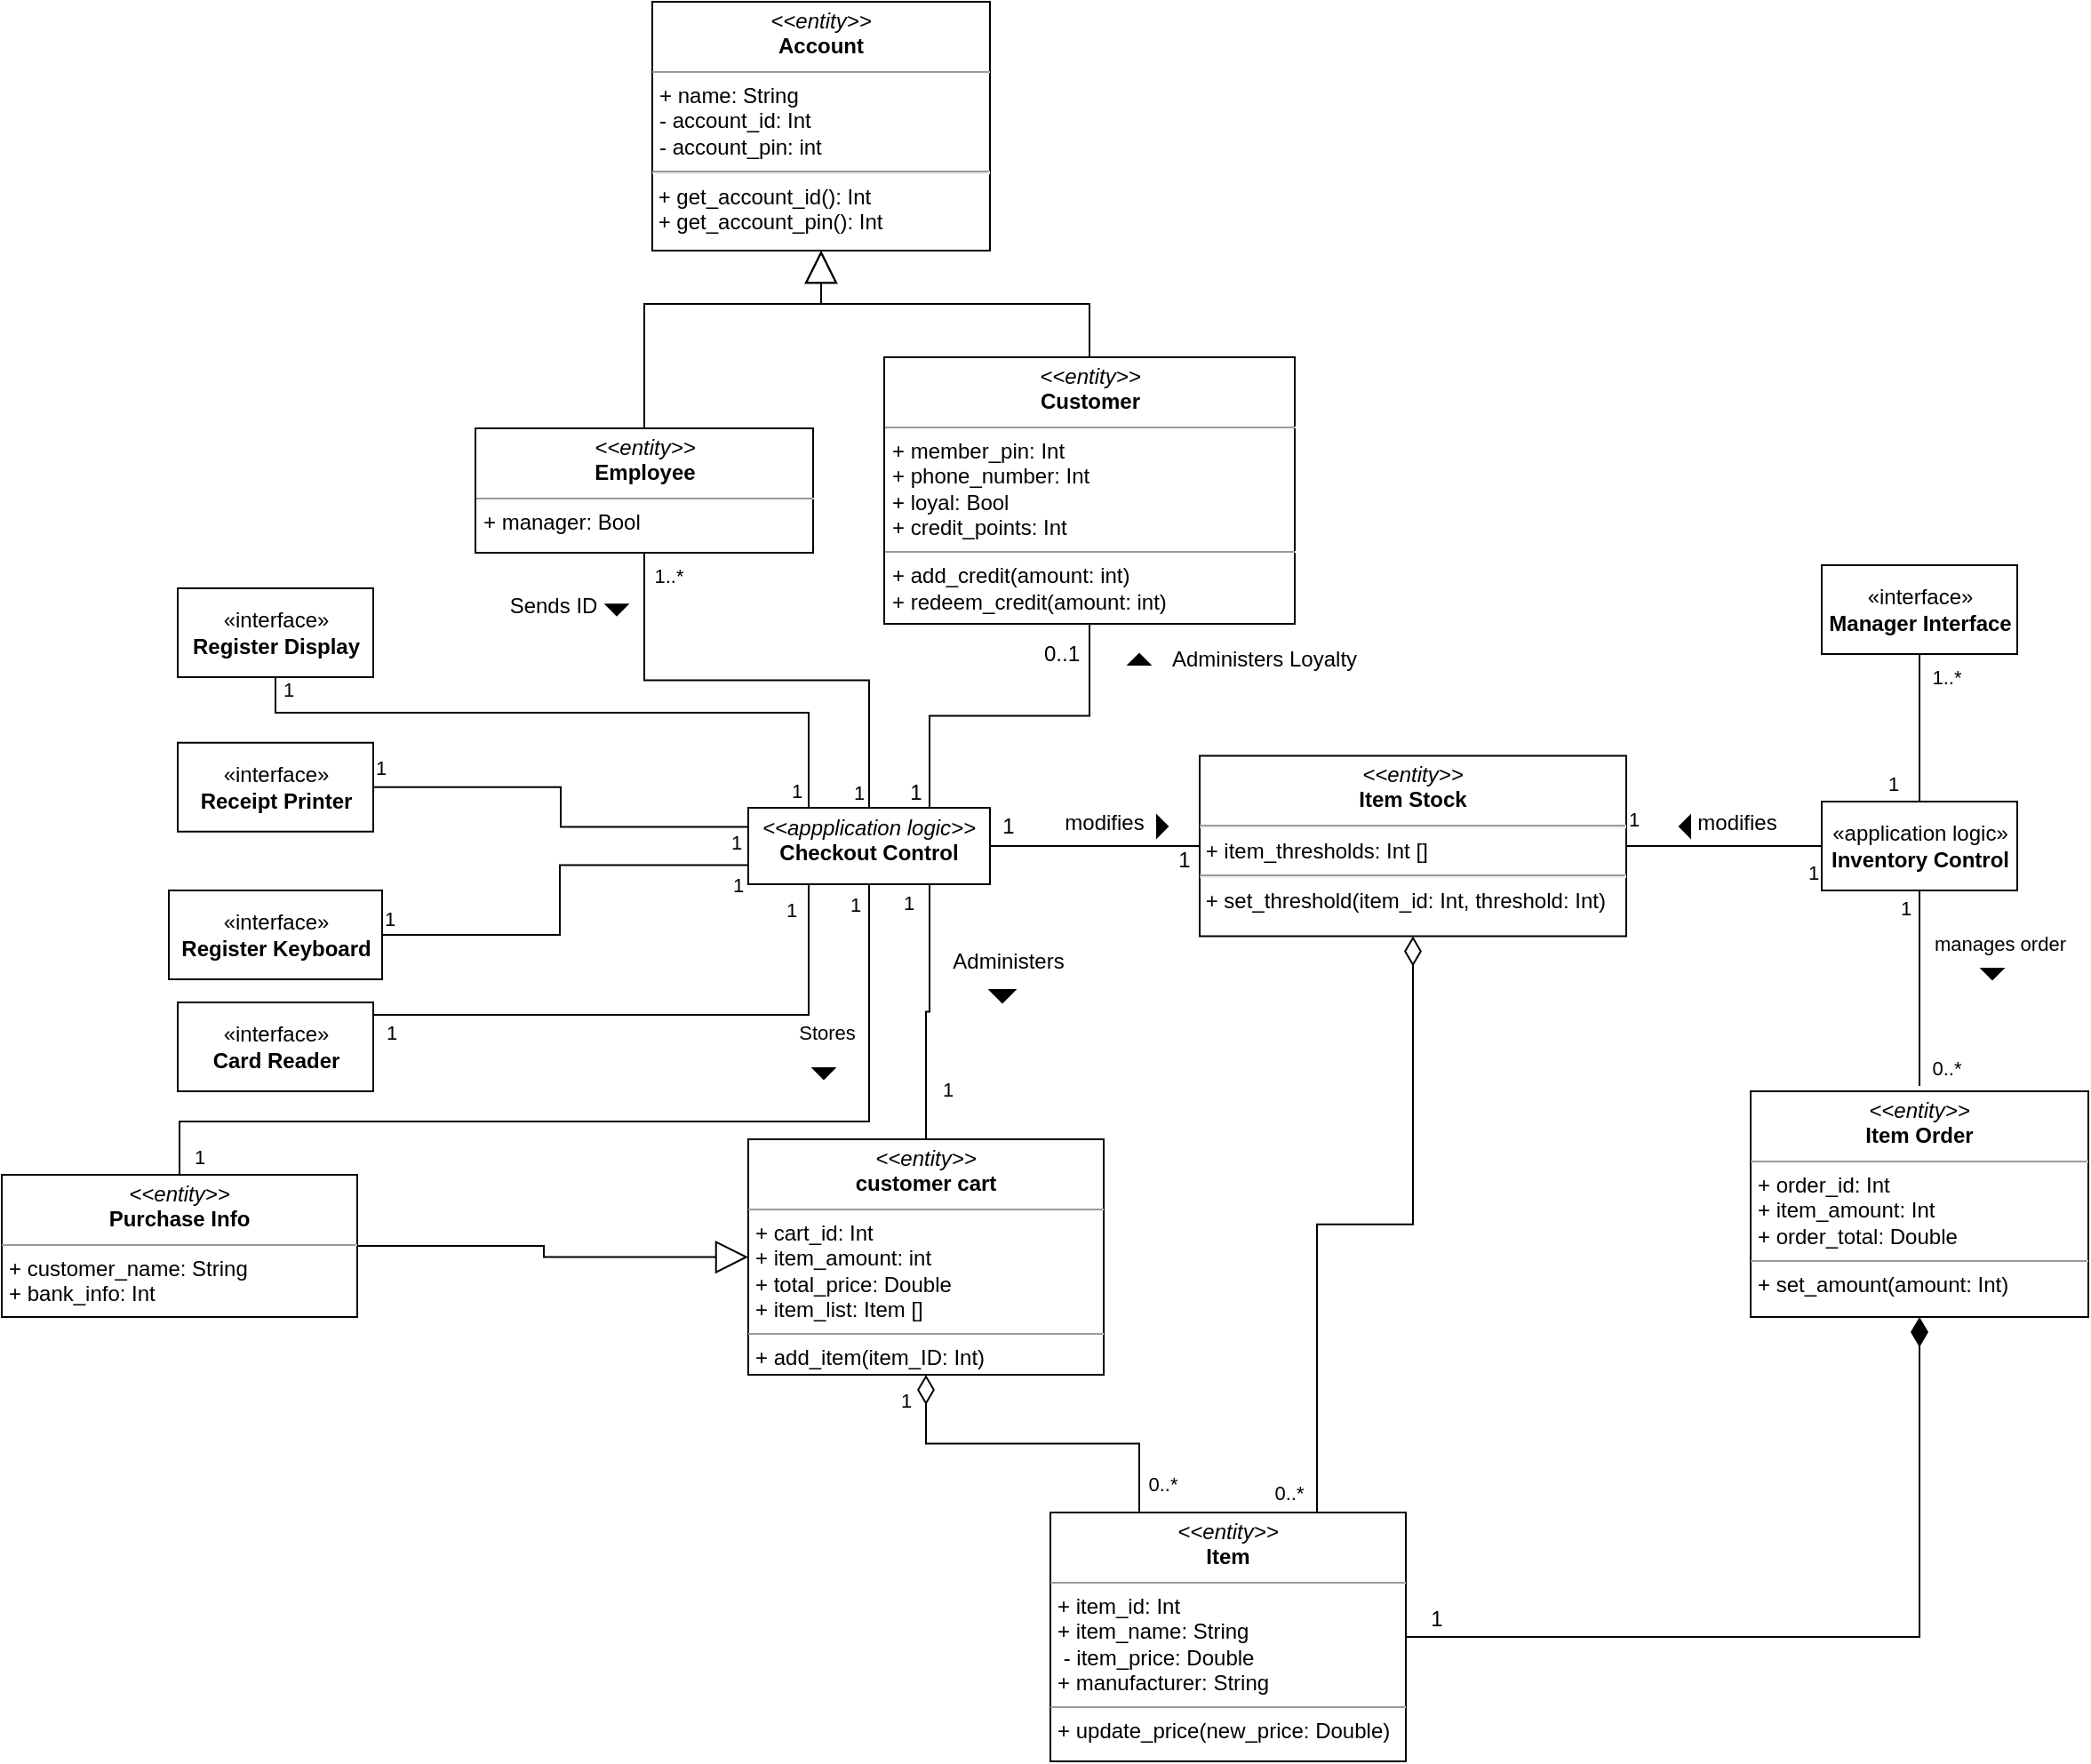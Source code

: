 <mxfile version="15.7.3" type="device"><diagram id="vRF8v9zs70s4v3FEJqBo" name="Page 1"><mxGraphModel dx="1929" dy="857" grid="1" gridSize="10" guides="1" tooltips="1" connect="1" arrows="1" fold="1" page="1" pageScale="1" pageWidth="827" pageHeight="1169" math="0" shadow="0"><root><mxCell id="0"/><mxCell id="1" parent="0"/><mxCell id="hNGp_nBdt2hq5C5tZHmj-1" value="&lt;p style=&quot;margin: 0px ; margin-top: 4px ; text-align: center&quot;&gt;&lt;i&gt;&amp;lt;&amp;lt;entity&amp;gt;&amp;gt;&lt;/i&gt;&lt;br&gt;&lt;b&gt;Account&lt;/b&gt;&lt;/p&gt;&lt;hr size=&quot;1&quot;&gt;&lt;p style=&quot;margin: 0px ; margin-left: 4px&quot;&gt;+ name: String&lt;br&gt;&lt;/p&gt;&lt;p style=&quot;margin: 0px ; margin-left: 4px&quot;&gt;- account_id: Int&lt;/p&gt;&lt;p style=&quot;margin: 0px ; margin-left: 4px&quot;&gt;- account_pin: int&lt;/p&gt;&lt;hr&gt;&amp;nbsp;+ get_account_id(): Int&lt;br&gt;&amp;nbsp;+ get_account_pin(): Int" style="verticalAlign=top;align=left;overflow=fill;fontSize=12;fontFamily=Helvetica;html=1;" parent="1" vertex="1"><mxGeometry x="-48" y="50" width="190" height="140" as="geometry"/></mxCell><mxCell id="hNGp_nBdt2hq5C5tZHmj-17" value="&lt;p style=&quot;margin: 0px ; margin-top: 4px ; text-align: center&quot;&gt;&lt;i&gt;&amp;lt;&amp;lt;entity&amp;gt;&amp;gt;&lt;/i&gt;&lt;br&gt;&lt;b&gt;Customer&lt;/b&gt;&lt;/p&gt;&lt;hr size=&quot;1&quot;&gt;&lt;p style=&quot;margin: 0px ; margin-left: 4px&quot;&gt;+ member_pin: Int&lt;/p&gt;&lt;p style=&quot;margin: 0px ; margin-left: 4px&quot;&gt;+ phone_number: Int&lt;/p&gt;&lt;p style=&quot;margin: 0px ; margin-left: 4px&quot;&gt;+ loyal: Bool&lt;/p&gt;&lt;p style=&quot;margin: 0px ; margin-left: 4px&quot;&gt;+ credit_points: Int&lt;/p&gt;&lt;hr size=&quot;1&quot;&gt;&lt;p style=&quot;margin: 0px ; margin-left: 4px&quot;&gt;&lt;span&gt;+ add_credit(amount: int)&lt;/span&gt;&lt;br&gt;&lt;/p&gt;&lt;p style=&quot;margin: 0px ; margin-left: 4px&quot;&gt;&lt;span&gt;+ redeem_credit(amount: int)&lt;/span&gt;&lt;/p&gt;" style="verticalAlign=top;align=left;overflow=fill;fontSize=12;fontFamily=Helvetica;html=1;strokeColor=default;" parent="1" vertex="1"><mxGeometry x="82.5" y="250" width="231" height="150" as="geometry"/></mxCell><mxCell id="hNGp_nBdt2hq5C5tZHmj-18" value="" style="endArrow=block;endSize=16;endFill=0;html=1;rounded=0;strokeWidth=1;edgeStyle=orthogonalEdgeStyle;exitX=0.5;exitY=0;exitDx=0;exitDy=0;entryX=0.5;entryY=1;entryDx=0;entryDy=0;" parent="1" source="hNGp_nBdt2hq5C5tZHmj-17" target="hNGp_nBdt2hq5C5tZHmj-1" edge="1"><mxGeometry width="160" relative="1" as="geometry"><mxPoint x="85.5" y="240" as="sourcePoint"/><mxPoint x="-55.5" y="180" as="targetPoint"/></mxGeometry></mxCell><mxCell id="hNGp_nBdt2hq5C5tZHmj-116" style="edgeStyle=orthogonalEdgeStyle;rounded=0;orthogonalLoop=1;jettySize=auto;html=1;entryX=0.5;entryY=0;entryDx=0;entryDy=0;endArrow=none;endFill=0;strokeWidth=1;exitX=0.5;exitY=1;exitDx=0;exitDy=0;" parent="1" source="hNGp_nBdt2hq5C5tZHmj-20" target="hNGp_nBdt2hq5C5tZHmj-119" edge="1"><mxGeometry relative="1" as="geometry"><mxPoint x="-88.5" y="610" as="targetPoint"/><mxPoint x="40" y="550" as="sourcePoint"/><Array as="points"><mxPoint x="74" y="680"/><mxPoint x="-314" y="680"/></Array></mxGeometry></mxCell><mxCell id="hNGp_nBdt2hq5C5tZHmj-124" value="Stores" style="edgeLabel;html=1;align=center;verticalAlign=middle;resizable=0;points=[];" parent="hNGp_nBdt2hq5C5tZHmj-116" vertex="1" connectable="0"><mxGeometry x="-0.262" relative="1" as="geometry"><mxPoint x="46" y="-50" as="offset"/></mxGeometry></mxCell><mxCell id="hNGp_nBdt2hq5C5tZHmj-127" value="1" style="edgeLabel;html=1;align=center;verticalAlign=middle;resizable=0;points=[];" parent="hNGp_nBdt2hq5C5tZHmj-116" vertex="1" connectable="0"><mxGeometry x="0.457" y="3" relative="1" as="geometry"><mxPoint x="-49" y="69" as="offset"/></mxGeometry></mxCell><mxCell id="RdWva5S4ohhWnyC37pb7-2" value="1" style="edgeLabel;html=1;align=center;verticalAlign=middle;resizable=0;points=[];" vertex="1" connectable="0" parent="hNGp_nBdt2hq5C5tZHmj-116"><mxGeometry x="-0.936" y="-1" relative="1" as="geometry"><mxPoint x="-7" y="-6" as="offset"/></mxGeometry></mxCell><mxCell id="RdWva5S4ohhWnyC37pb7-3" value="1" style="edgeLabel;html=1;align=center;verticalAlign=middle;resizable=0;points=[];" vertex="1" connectable="0" parent="hNGp_nBdt2hq5C5tZHmj-116"><mxGeometry x="0.851" y="3" relative="1" as="geometry"><mxPoint y="17" as="offset"/></mxGeometry></mxCell><mxCell id="hNGp_nBdt2hq5C5tZHmj-20" value="&lt;p style=&quot;margin: 0px ; margin-top: 4px ; text-align: center&quot;&gt;&lt;i&gt;&amp;lt;&amp;lt;appplication logic&amp;gt;&amp;gt;&lt;/i&gt;&lt;br&gt;&lt;b&gt;Checkout Control&lt;/b&gt;&lt;/p&gt;&lt;p style=&quot;margin: 0px ; margin-left: 4px&quot;&gt;&lt;br&gt;&lt;/p&gt;" style="verticalAlign=top;align=left;overflow=fill;fontSize=12;fontFamily=Helvetica;html=1;strokeColor=default;" parent="1" vertex="1"><mxGeometry x="6" y="503.5" width="136" height="43" as="geometry"/></mxCell><mxCell id="AgZl52CLic0kftTTAzfj-3" style="edgeStyle=orthogonalEdgeStyle;rounded=0;orthogonalLoop=1;jettySize=auto;html=1;entryX=0;entryY=0.5;entryDx=0;entryDy=0;endArrow=none;endFill=0;" parent="1" source="hNGp_nBdt2hq5C5tZHmj-43" target="AgZl52CLic0kftTTAzfj-2" edge="1"><mxGeometry relative="1" as="geometry"/></mxCell><mxCell id="AgZl52CLic0kftTTAzfj-6" value="modifies" style="edgeLabel;html=1;align=center;verticalAlign=middle;resizable=0;points=[];fontSize=12;" parent="AgZl52CLic0kftTTAzfj-3" vertex="1" connectable="0"><mxGeometry x="0.168" relative="1" as="geometry"><mxPoint x="-3" y="-13" as="offset"/></mxGeometry></mxCell><mxCell id="AgZl52CLic0kftTTAzfj-14" value="1" style="edgeLabel;html=1;align=center;verticalAlign=middle;resizable=0;points=[];" parent="AgZl52CLic0kftTTAzfj-3" vertex="1" connectable="0"><mxGeometry x="-0.751" y="-1" relative="1" as="geometry"><mxPoint x="-10" y="-16" as="offset"/></mxGeometry></mxCell><mxCell id="AgZl52CLic0kftTTAzfj-15" value="1" style="edgeLabel;html=1;align=center;verticalAlign=middle;resizable=0;points=[];" parent="AgZl52CLic0kftTTAzfj-3" vertex="1" connectable="0"><mxGeometry x="0.783" relative="1" as="geometry"><mxPoint x="7" y="15" as="offset"/></mxGeometry></mxCell><mxCell id="hNGp_nBdt2hq5C5tZHmj-43" value="&lt;p style=&quot;margin: 0px ; margin-top: 4px ; text-align: center&quot;&gt;&lt;i&gt;&amp;lt;&amp;lt;entity&amp;gt;&amp;gt;&lt;/i&gt;&lt;br&gt;&lt;b&gt;Item Stock&lt;/b&gt;&lt;/p&gt;&lt;hr&gt;&lt;p style=&quot;margin: 4px 0px 0px&quot;&gt;&amp;nbsp;+ item_thresholds: Int []&lt;/p&gt;&lt;hr&gt;&amp;nbsp;+ set_threshold(item_id: Int, threshold: Int)" style="verticalAlign=top;align=left;overflow=fill;fontSize=12;fontFamily=Helvetica;html=1;strokeColor=default;" parent="1" vertex="1"><mxGeometry x="260" y="474.25" width="240" height="101.5" as="geometry"/></mxCell><mxCell id="hNGp_nBdt2hq5C5tZHmj-50" value="" style="group" parent="1" vertex="1" connectable="0"><mxGeometry x="-183" y="494" width="189" height="26" as="geometry"/></mxCell><mxCell id="hNGp_nBdt2hq5C5tZHmj-21" style="edgeStyle=orthogonalEdgeStyle;rounded=0;orthogonalLoop=1;jettySize=auto;html=1;entryX=0.5;entryY=1;entryDx=0;entryDy=0;endArrow=none;endFill=0;strokeWidth=1;exitX=0.75;exitY=0;exitDx=0;exitDy=0;" parent="hNGp_nBdt2hq5C5tZHmj-50" source="hNGp_nBdt2hq5C5tZHmj-20" target="hNGp_nBdt2hq5C5tZHmj-17" edge="1"><mxGeometry relative="1" as="geometry"/></mxCell><mxCell id="hNGp_nBdt2hq5C5tZHmj-89" value="" style="triangle;aspect=fixed;fillColor=#000000;strokeColor=default;flipH=0;" parent="1" vertex="1"><mxGeometry x="236" y="508" width="6" height="12" as="geometry"/></mxCell><mxCell id="hNGp_nBdt2hq5C5tZHmj-90" value="" style="endArrow=none;html=1;rounded=0;align=center;verticalAlign=bottom;labelBackgroundColor=none;strokeWidth=1;edgeStyle=orthogonalEdgeStyle;exitX=1;exitY=0.5;exitDx=0;exitDy=0;entryX=0;entryY=0.5;entryDx=0;entryDy=0;" parent="1" source="hNGp_nBdt2hq5C5tZHmj-20" target="hNGp_nBdt2hq5C5tZHmj-43" edge="1"><mxGeometry relative="1" as="geometry"><mxPoint x="166" y="524.08" as="sourcePoint"/><mxPoint x="296" y="524" as="targetPoint"/></mxGeometry></mxCell><mxCell id="RdWva5S4ohhWnyC37pb7-7" value="1" style="edgeLabel;html=1;align=center;verticalAlign=middle;resizable=0;points=[];fontSize=12;" vertex="1" connectable="0" parent="hNGp_nBdt2hq5C5tZHmj-90"><mxGeometry x="0.305" y="-5" relative="1" as="geometry"><mxPoint x="32" y="3" as="offset"/></mxGeometry></mxCell><mxCell id="hNGp_nBdt2hq5C5tZHmj-92" value="1" style="text;html=1;align=center;verticalAlign=middle;resizable=0;points=[];autosize=1;strokeColor=none;fillColor=none;" parent="1" vertex="1"><mxGeometry x="142" y="504" width="20" height="20" as="geometry"/></mxCell><mxCell id="hNGp_nBdt2hq5C5tZHmj-95" value="modifies" style="text;html=1;align=center;verticalAlign=middle;resizable=0;points=[];autosize=1;strokeColor=none;fillColor=none;" parent="1" vertex="1"><mxGeometry x="176" y="501.88" width="60" height="20" as="geometry"/></mxCell><mxCell id="hNGp_nBdt2hq5C5tZHmj-96" value="&lt;p style=&quot;margin: 0px ; margin-top: 4px ; text-align: center&quot;&gt;&lt;i&gt;&amp;lt;&amp;lt;entity&amp;gt;&amp;gt;&lt;/i&gt;&lt;br&gt;&lt;b&gt;Item&lt;/b&gt;&lt;/p&gt;&lt;hr size=&quot;1&quot;&gt;&lt;p style=&quot;margin: 0px ; margin-left: 4px&quot;&gt;+ item_id: Int&lt;/p&gt;&lt;p style=&quot;margin: 0px ; margin-left: 4px&quot;&gt;+ item_name: String&lt;br&gt;&amp;nbsp;- item_price: Double&lt;/p&gt;&lt;p style=&quot;margin: 0px ; margin-left: 4px&quot;&gt;+ manufacturer: String&lt;/p&gt;&lt;hr size=&quot;1&quot;&gt;&lt;p style=&quot;margin: 0px ; margin-left: 4px&quot;&gt;+ update_price(new_price: Double)&lt;/p&gt;" style="verticalAlign=top;align=left;overflow=fill;fontSize=12;fontFamily=Helvetica;html=1;strokeColor=default;" parent="1" vertex="1"><mxGeometry x="176" y="900" width="200" height="140" as="geometry"/></mxCell><UserObject label="" t="ff" id="hNGp_nBdt2hq5C5tZHmj-97"><mxCell style="endArrow=none;html=1;endSize=12;startArrow=diamondThin;startSize=14;startFill=0;edgeStyle=orthogonalEdgeStyle;align=left;verticalAlign=bottom;rounded=0;strokeWidth=1;entryX=0.75;entryY=0;entryDx=0;entryDy=0;exitX=0.5;exitY=1;exitDx=0;exitDy=0;endFill=0;" parent="1" source="hNGp_nBdt2hq5C5tZHmj-43" target="hNGp_nBdt2hq5C5tZHmj-96" edge="1"><mxGeometry x="-0.847" y="17" relative="1" as="geometry"><mxPoint x="381" y="560" as="sourcePoint"/><mxPoint x="516" y="600" as="targetPoint"/><mxPoint as="offset"/></mxGeometry></mxCell></UserObject><mxCell id="hNGp_nBdt2hq5C5tZHmj-100" value="0..*" style="edgeLabel;html=1;align=center;verticalAlign=middle;resizable=0;points=[];" parent="hNGp_nBdt2hq5C5tZHmj-97" vertex="1" connectable="0"><mxGeometry x="-0.282" relative="1" as="geometry"><mxPoint x="-141" y="172" as="offset"/></mxGeometry></mxCell><mxCell id="AgZl52CLic0kftTTAzfj-37" value="0..*" style="edgeLabel;html=1;align=center;verticalAlign=middle;resizable=0;points=[];" parent="hNGp_nBdt2hq5C5tZHmj-97" vertex="1" connectable="0"><mxGeometry x="0.779" y="3" relative="1" as="geometry"><mxPoint x="-19" y="30" as="offset"/></mxGeometry></mxCell><mxCell id="hNGp_nBdt2hq5C5tZHmj-103" value="&lt;p style=&quot;margin: 0px ; margin-top: 4px ; text-align: center&quot;&gt;&lt;i&gt;&amp;lt;&amp;lt;entity&amp;gt;&amp;gt;&lt;/i&gt;&lt;br&gt;&lt;b&gt;customer cart&lt;/b&gt;&lt;/p&gt;&lt;hr size=&quot;1&quot;&gt;&lt;p style=&quot;margin: 0px ; margin-left: 4px&quot;&gt;+ cart_id: Int&lt;/p&gt;&lt;p style=&quot;margin: 0px ; margin-left: 4px&quot;&gt;+ item_amount: int&lt;/p&gt;&lt;p style=&quot;margin: 0px ; margin-left: 4px&quot;&gt;+ total_price: Double&lt;/p&gt;&lt;p style=&quot;margin: 0px ; margin-left: 4px&quot;&gt;+ item_list: Item []&lt;/p&gt;&lt;hr size=&quot;1&quot;&gt;&lt;p style=&quot;margin: 0px ; margin-left: 4px&quot;&gt;+ add_item(item_ID: Int)&lt;br&gt;&lt;/p&gt;" style="verticalAlign=top;align=left;overflow=fill;fontSize=12;fontFamily=Helvetica;html=1;strokeColor=default;" parent="1" vertex="1"><mxGeometry x="6" y="690" width="200" height="132.5" as="geometry"/></mxCell><UserObject label="1" t="ff" id="hNGp_nBdt2hq5C5tZHmj-104"><mxCell style="endArrow=none;html=1;endSize=12;startArrow=diamondThin;startSize=14;startFill=0;edgeStyle=orthogonalEdgeStyle;align=left;verticalAlign=bottom;rounded=0;strokeWidth=1;exitX=0.5;exitY=1;exitDx=0;exitDy=0;endFill=0;entryX=0.25;entryY=0;entryDx=0;entryDy=0;" parent="1" source="hNGp_nBdt2hq5C5tZHmj-103" target="hNGp_nBdt2hq5C5tZHmj-96" edge="1"><mxGeometry x="-0.767" y="-16" relative="1" as="geometry"><mxPoint x="36" y="664" as="sourcePoint"/><mxPoint x="36" y="970" as="targetPoint"/><mxPoint as="offset"/></mxGeometry></mxCell></UserObject><mxCell id="hNGp_nBdt2hq5C5tZHmj-106" value="Administers" style="text;html=1;align=center;verticalAlign=middle;resizable=0;points=[];autosize=1;strokeColor=none;fillColor=none;" parent="1" vertex="1"><mxGeometry x="112.0" y="580" width="80" height="20" as="geometry"/></mxCell><mxCell id="hNGp_nBdt2hq5C5tZHmj-107" style="edgeStyle=orthogonalEdgeStyle;rounded=0;orthogonalLoop=1;jettySize=auto;html=1;entryX=0.75;entryY=1;entryDx=0;entryDy=0;endArrow=none;endFill=0;strokeWidth=1;exitX=0.5;exitY=0;exitDx=0;exitDy=0;" parent="1" source="hNGp_nBdt2hq5C5tZHmj-103" target="hNGp_nBdt2hq5C5tZHmj-20" edge="1"><mxGeometry relative="1" as="geometry"><mxPoint x="89.0" y="666.0" as="sourcePoint"/><mxPoint x="-104" y="666.0" as="targetPoint"/></mxGeometry></mxCell><mxCell id="hNGp_nBdt2hq5C5tZHmj-113" value="1" style="edgeLabel;html=1;align=center;verticalAlign=middle;resizable=0;points=[];" parent="hNGp_nBdt2hq5C5tZHmj-107" vertex="1" connectable="0"><mxGeometry x="-0.401" y="-1" relative="1" as="geometry"><mxPoint x="11" y="15" as="offset"/></mxGeometry></mxCell><mxCell id="hNGp_nBdt2hq5C5tZHmj-114" value="1" style="edgeLabel;html=1;align=center;verticalAlign=middle;resizable=0;points=[];" parent="hNGp_nBdt2hq5C5tZHmj-107" vertex="1" connectable="0"><mxGeometry x="0.629" y="-1" relative="1" as="geometry"><mxPoint x="-13" y="-17" as="offset"/></mxGeometry></mxCell><mxCell id="hNGp_nBdt2hq5C5tZHmj-108" value="" style="triangle;aspect=fixed;fillColor=#000000;strokeColor=default;direction=north;flipV=1;flipH=1;" parent="1" vertex="1"><mxGeometry x="142.0" y="606" width="14" height="7" as="geometry"/></mxCell><mxCell id="hNGp_nBdt2hq5C5tZHmj-123" style="edgeStyle=orthogonalEdgeStyle;rounded=0;orthogonalLoop=1;jettySize=auto;html=1;endArrow=none;endFill=0;endSize=6;strokeWidth=1;startArrow=block;startFill=0;exitX=0;exitY=0.5;exitDx=0;exitDy=0;startSize=16;" parent="1" source="hNGp_nBdt2hq5C5tZHmj-103" target="hNGp_nBdt2hq5C5tZHmj-119" edge="1"><mxGeometry relative="1" as="geometry"/></mxCell><mxCell id="hNGp_nBdt2hq5C5tZHmj-119" value="&lt;p style=&quot;margin: 0px ; margin-top: 4px ; text-align: center&quot;&gt;&lt;i&gt;&amp;lt;&amp;lt;entity&amp;gt;&amp;gt;&lt;/i&gt;&lt;br&gt;&lt;b&gt;Purchase Info&lt;/b&gt;&lt;/p&gt;&lt;hr size=&quot;1&quot;&gt;&lt;p style=&quot;margin: 0px ; margin-left: 4px&quot;&gt;+ customer_name: String&lt;/p&gt;&lt;p style=&quot;margin: 0px ; margin-left: 4px&quot;&gt;+ bank_info: Int&lt;/p&gt;" style="verticalAlign=top;align=left;overflow=fill;fontSize=12;fontFamily=Helvetica;html=1;strokeColor=default;" parent="1" vertex="1"><mxGeometry x="-414" y="710" width="200" height="80" as="geometry"/></mxCell><mxCell id="hNGp_nBdt2hq5C5tZHmj-125" value="" style="triangle;aspect=fixed;fillColor=#000000;strokeColor=default;direction=south;flipH=1;" parent="1" vertex="1"><mxGeometry x="42.5" y="650" width="12" height="6" as="geometry"/></mxCell><mxCell id="hNGp_nBdt2hq5C5tZHmj-31" value="1" style="text;html=1;align=center;verticalAlign=middle;resizable=0;points=[];autosize=1;strokeColor=none;fillColor=none;" parent="1" vertex="1"><mxGeometry x="90" y="485.0" width="20" height="20" as="geometry"/></mxCell><mxCell id="hNGp_nBdt2hq5C5tZHmj-146" style="edgeStyle=orthogonalEdgeStyle;rounded=0;orthogonalLoop=1;jettySize=auto;html=1;exitX=0.5;exitY=1;exitDx=0;exitDy=0;entryX=0.5;entryY=0;entryDx=0;entryDy=0;startArrow=none;startFill=0;endArrow=none;endFill=0;startSize=16;endSize=6;strokeWidth=1;" parent="1" source="hNGp_nBdt2hq5C5tZHmj-134" target="hNGp_nBdt2hq5C5tZHmj-20" edge="1"><mxGeometry relative="1" as="geometry"/></mxCell><mxCell id="AgZl52CLic0kftTTAzfj-38" value="1" style="edgeLabel;html=1;align=center;verticalAlign=middle;resizable=0;points=[];" parent="hNGp_nBdt2hq5C5tZHmj-146" vertex="1" connectable="0"><mxGeometry x="0.93" y="-1" relative="1" as="geometry"><mxPoint x="-5" y="1" as="offset"/></mxGeometry></mxCell><mxCell id="AgZl52CLic0kftTTAzfj-39" value="1..*" style="edgeLabel;html=1;align=center;verticalAlign=middle;resizable=0;points=[];" parent="hNGp_nBdt2hq5C5tZHmj-146" vertex="1" connectable="0"><mxGeometry x="-0.906" y="-1" relative="1" as="geometry"><mxPoint x="14" as="offset"/></mxGeometry></mxCell><mxCell id="hNGp_nBdt2hq5C5tZHmj-134" value="&lt;p style=&quot;margin: 0px ; margin-top: 4px ; text-align: center&quot;&gt;&lt;i&gt;&amp;lt;&amp;lt;entity&amp;gt;&amp;gt;&lt;/i&gt;&lt;br&gt;&lt;b&gt;Employee&lt;/b&gt;&lt;/p&gt;&lt;hr size=&quot;1&quot;&gt;&lt;p style=&quot;margin: 0px ; margin-left: 4px&quot;&gt;&lt;span&gt;+ manager: Bool&lt;/span&gt;&lt;br&gt;&lt;/p&gt;" style="verticalAlign=top;align=left;overflow=fill;fontSize=12;fontFamily=Helvetica;html=1;" parent="1" vertex="1"><mxGeometry x="-147.5" y="290" width="190" height="70" as="geometry"/></mxCell><mxCell id="hNGp_nBdt2hq5C5tZHmj-135" style="edgeStyle=orthogonalEdgeStyle;rounded=0;orthogonalLoop=1;jettySize=auto;html=1;endArrow=none;endFill=0;endSize=6;strokeWidth=1;startArrow=block;startFill=0;exitX=0.5;exitY=1;exitDx=0;exitDy=0;startSize=16;entryX=0.5;entryY=0;entryDx=0;entryDy=0;" parent="1" source="hNGp_nBdt2hq5C5tZHmj-1" target="hNGp_nBdt2hq5C5tZHmj-134" edge="1"><mxGeometry relative="1" as="geometry"><mxPoint x="22.5" y="230" as="sourcePoint"/><mxPoint x="-197.5" y="230" as="targetPoint"/><Array as="points"><mxPoint x="47" y="220"/><mxPoint x="-52" y="220"/></Array></mxGeometry></mxCell><mxCell id="hNGp_nBdt2hq5C5tZHmj-28" value="Administers Loyalty" style="text;html=1;align=center;verticalAlign=middle;resizable=0;points=[];autosize=1;strokeColor=none;fillColor=none;" parent="1" vertex="1"><mxGeometry x="236" y="410" width="120" height="20" as="geometry"/></mxCell><mxCell id="hNGp_nBdt2hq5C5tZHmj-32" value="0..1" style="text;html=1;align=center;verticalAlign=middle;resizable=0;points=[];autosize=1;strokeColor=none;fillColor=none;" parent="1" vertex="1"><mxGeometry x="162" y="407" width="40" height="20" as="geometry"/></mxCell><mxCell id="hNGp_nBdt2hq5C5tZHmj-151" value="" style="triangle;aspect=fixed;fillColor=#000000;strokeColor=default;flipH=0;direction=south;" parent="1" vertex="1"><mxGeometry x="-74" y="389.12" width="12" height="6" as="geometry"/></mxCell><mxCell id="hNGp_nBdt2hq5C5tZHmj-152" value="Sends ID" style="text;html=1;align=center;verticalAlign=middle;resizable=0;points=[];autosize=1;strokeColor=none;fillColor=none;" parent="1" vertex="1"><mxGeometry x="-134" y="380" width="60" height="20" as="geometry"/></mxCell><mxCell id="AgZl52CLic0kftTTAzfj-10" style="edgeStyle=orthogonalEdgeStyle;rounded=0;orthogonalLoop=1;jettySize=auto;html=1;entryX=0.5;entryY=0;entryDx=0;entryDy=0;endArrow=none;endFill=0;" parent="1" source="AgZl52CLic0kftTTAzfj-2" edge="1"><mxGeometry relative="1" as="geometry"><mxPoint x="665.0" y="660.0" as="targetPoint"/></mxGeometry></mxCell><mxCell id="AgZl52CLic0kftTTAzfj-12" value="manages order" style="edgeLabel;html=1;align=center;verticalAlign=middle;resizable=0;points=[];" parent="AgZl52CLic0kftTTAzfj-10" vertex="1" connectable="0"><mxGeometry x="-0.337" y="-1" relative="1" as="geometry"><mxPoint x="46" y="-7" as="offset"/></mxGeometry></mxCell><mxCell id="AgZl52CLic0kftTTAzfj-18" value="1" style="edgeLabel;html=1;align=center;verticalAlign=middle;resizable=0;points=[];" parent="AgZl52CLic0kftTTAzfj-10" vertex="1" connectable="0"><mxGeometry x="-0.149" relative="1" as="geometry"><mxPoint x="-8" y="-37" as="offset"/></mxGeometry></mxCell><mxCell id="AgZl52CLic0kftTTAzfj-19" value="0..*" style="edgeLabel;html=1;align=center;verticalAlign=middle;resizable=0;points=[];" parent="AgZl52CLic0kftTTAzfj-10" vertex="1" connectable="0"><mxGeometry x="0.654" y="1" relative="1" as="geometry"><mxPoint x="14" y="9" as="offset"/></mxGeometry></mxCell><mxCell id="AgZl52CLic0kftTTAzfj-2" value="«application logic»&lt;br&gt;&lt;b&gt;Inventory Control&lt;/b&gt;" style="html=1;" parent="1" vertex="1"><mxGeometry x="610" y="500" width="110" height="50" as="geometry"/></mxCell><mxCell id="AgZl52CLic0kftTTAzfj-4" value="" style="triangle;aspect=fixed;fillColor=#000000;strokeColor=default;direction=north;flipV=0;flipH=1;" parent="1" vertex="1"><mxGeometry x="220" y="417" width="12" height="6" as="geometry"/></mxCell><mxCell id="AgZl52CLic0kftTTAzfj-5" value="" style="triangle;aspect=fixed;fillColor=#000000;strokeColor=default;direction=east;flipV=0;flipH=1;" parent="1" vertex="1"><mxGeometry x="530" y="508" width="6" height="12" as="geometry"/></mxCell><mxCell id="AgZl52CLic0kftTTAzfj-8" style="edgeStyle=orthogonalEdgeStyle;rounded=0;orthogonalLoop=1;jettySize=auto;html=1;entryX=0.5;entryY=0;entryDx=0;entryDy=0;endArrow=none;endFill=0;" parent="1" source="AgZl52CLic0kftTTAzfj-7" target="AgZl52CLic0kftTTAzfj-2" edge="1"><mxGeometry relative="1" as="geometry"><Array as="points"><mxPoint x="665" y="460"/><mxPoint x="665" y="460"/></Array></mxGeometry></mxCell><mxCell id="AgZl52CLic0kftTTAzfj-16" value="1..*" style="edgeLabel;html=1;align=center;verticalAlign=middle;resizable=0;points=[];" parent="AgZl52CLic0kftTTAzfj-8" vertex="1" connectable="0"><mxGeometry x="0.159" relative="1" as="geometry"><mxPoint x="15" y="-35" as="offset"/></mxGeometry></mxCell><mxCell id="AgZl52CLic0kftTTAzfj-17" value="1" style="edgeLabel;html=1;align=center;verticalAlign=middle;resizable=0;points=[];" parent="AgZl52CLic0kftTTAzfj-8" vertex="1" connectable="0"><mxGeometry x="-0.24" y="-1" relative="1" as="geometry"><mxPoint x="-14" y="41" as="offset"/></mxGeometry></mxCell><mxCell id="AgZl52CLic0kftTTAzfj-7" value="«interface»&lt;br&gt;&lt;b&gt;Manager Interface&lt;/b&gt;" style="html=1;" parent="1" vertex="1"><mxGeometry x="610" y="367" width="110" height="50" as="geometry"/></mxCell><mxCell id="AgZl52CLic0kftTTAzfj-11" value="" style="triangle;aspect=fixed;fillColor=#000000;strokeColor=default;direction=south;flipV=0;flipH=1;" parent="1" vertex="1"><mxGeometry x="700" y="594" width="12" height="6" as="geometry"/></mxCell><mxCell id="AgZl52CLic0kftTTAzfj-21" style="edgeStyle=orthogonalEdgeStyle;rounded=0;orthogonalLoop=1;jettySize=auto;html=1;entryX=0;entryY=0.75;entryDx=0;entryDy=0;endArrow=none;endFill=0;" parent="1" source="AgZl52CLic0kftTTAzfj-20" target="hNGp_nBdt2hq5C5tZHmj-20" edge="1"><mxGeometry relative="1" as="geometry"><Array as="points"><mxPoint x="-100" y="575"/><mxPoint x="-100" y="536"/></Array></mxGeometry></mxCell><mxCell id="AgZl52CLic0kftTTAzfj-26" value="1" style="edgeLabel;html=1;align=center;verticalAlign=middle;resizable=0;points=[];" parent="AgZl52CLic0kftTTAzfj-21" vertex="1" connectable="0"><mxGeometry x="0.713" y="2" relative="1" as="geometry"><mxPoint x="29" y="13" as="offset"/></mxGeometry></mxCell><mxCell id="AgZl52CLic0kftTTAzfj-27" value="1" style="edgeLabel;html=1;align=center;verticalAlign=middle;resizable=0;points=[];" parent="AgZl52CLic0kftTTAzfj-21" vertex="1" connectable="0"><mxGeometry x="-0.919" y="2" relative="1" as="geometry"><mxPoint x="-6" y="-7" as="offset"/></mxGeometry></mxCell><mxCell id="AgZl52CLic0kftTTAzfj-20" value="«interface»&lt;br&gt;&lt;b&gt;Register Keyboard&lt;/b&gt;" style="html=1;" parent="1" vertex="1"><mxGeometry x="-320" y="550" width="120" height="50" as="geometry"/></mxCell><mxCell id="AgZl52CLic0kftTTAzfj-23" style="edgeStyle=orthogonalEdgeStyle;rounded=0;orthogonalLoop=1;jettySize=auto;html=1;entryX=0;entryY=0.25;entryDx=0;entryDy=0;endArrow=none;endFill=0;" parent="1" source="AgZl52CLic0kftTTAzfj-22" target="hNGp_nBdt2hq5C5tZHmj-20" edge="1"><mxGeometry relative="1" as="geometry"/></mxCell><mxCell id="AgZl52CLic0kftTTAzfj-24" value="1" style="edgeLabel;html=1;align=center;verticalAlign=middle;resizable=0;points=[];" parent="AgZl52CLic0kftTTAzfj-23" vertex="1" connectable="0"><mxGeometry x="-0.706" y="-1" relative="1" as="geometry"><mxPoint x="-31" y="-12" as="offset"/></mxGeometry></mxCell><mxCell id="AgZl52CLic0kftTTAzfj-25" value="1" style="edgeLabel;html=1;align=center;verticalAlign=middle;resizable=0;points=[];" parent="AgZl52CLic0kftTTAzfj-23" vertex="1" connectable="0"><mxGeometry x="0.854" y="1" relative="1" as="geometry"><mxPoint x="10" y="9" as="offset"/></mxGeometry></mxCell><mxCell id="AgZl52CLic0kftTTAzfj-22" value="«interface»&lt;br&gt;&lt;b&gt;Receipt Printer&lt;/b&gt;" style="html=1;" parent="1" vertex="1"><mxGeometry x="-315" y="466.88" width="110" height="50" as="geometry"/></mxCell><mxCell id="AgZl52CLic0kftTTAzfj-29" style="edgeStyle=orthogonalEdgeStyle;rounded=0;orthogonalLoop=1;jettySize=auto;html=1;entryX=0.25;entryY=0;entryDx=0;entryDy=0;endArrow=none;endFill=0;" parent="1" source="AgZl52CLic0kftTTAzfj-28" target="hNGp_nBdt2hq5C5tZHmj-20" edge="1"><mxGeometry relative="1" as="geometry"><Array as="points"><mxPoint x="-260" y="450"/><mxPoint x="40" y="450"/></Array></mxGeometry></mxCell><mxCell id="AgZl52CLic0kftTTAzfj-30" value="1" style="edgeLabel;html=1;align=center;verticalAlign=middle;resizable=0;points=[];" parent="AgZl52CLic0kftTTAzfj-29" vertex="1" connectable="0"><mxGeometry x="-0.605" y="-2" relative="1" as="geometry"><mxPoint x="-47" y="-15" as="offset"/></mxGeometry></mxCell><mxCell id="AgZl52CLic0kftTTAzfj-31" value="1" style="edgeLabel;html=1;align=center;verticalAlign=middle;resizable=0;points=[];" parent="AgZl52CLic0kftTTAzfj-29" vertex="1" connectable="0"><mxGeometry x="0.919" relative="1" as="geometry"><mxPoint x="-7" y="5" as="offset"/></mxGeometry></mxCell><mxCell id="AgZl52CLic0kftTTAzfj-28" value="«interface»&lt;br&gt;&lt;b&gt;Register Display&lt;/b&gt;" style="html=1;" parent="1" vertex="1"><mxGeometry x="-315" y="380" width="110" height="50" as="geometry"/></mxCell><mxCell id="AgZl52CLic0kftTTAzfj-33" style="edgeStyle=orthogonalEdgeStyle;rounded=0;orthogonalLoop=1;jettySize=auto;html=1;endArrow=none;endFill=0;entryX=0.25;entryY=1;entryDx=0;entryDy=0;" parent="1" source="AgZl52CLic0kftTTAzfj-32" target="hNGp_nBdt2hq5C5tZHmj-20" edge="1"><mxGeometry relative="1" as="geometry"><mxPoint x="-10" y="570" as="targetPoint"/><Array as="points"><mxPoint x="40" y="620"/></Array></mxGeometry></mxCell><mxCell id="AgZl52CLic0kftTTAzfj-34" value="1" style="edgeLabel;html=1;align=center;verticalAlign=middle;resizable=0;points=[];" parent="AgZl52CLic0kftTTAzfj-33" vertex="1" connectable="0"><mxGeometry x="0.913" relative="1" as="geometry"><mxPoint x="-10" as="offset"/></mxGeometry></mxCell><mxCell id="AgZl52CLic0kftTTAzfj-35" value="1" style="edgeLabel;html=1;align=center;verticalAlign=middle;resizable=0;points=[];" parent="AgZl52CLic0kftTTAzfj-33" vertex="1" connectable="0"><mxGeometry x="-0.939" relative="1" as="geometry"><mxPoint y="10" as="offset"/></mxGeometry></mxCell><mxCell id="AgZl52CLic0kftTTAzfj-32" value="«interface»&lt;br&gt;&lt;b&gt;Card Reader&lt;/b&gt;" style="html=1;" parent="1" vertex="1"><mxGeometry x="-315" y="613" width="110" height="50" as="geometry"/></mxCell><mxCell id="AgZl52CLic0kftTTAzfj-36" value="&lt;p style=&quot;margin: 0px ; margin-top: 4px ; text-align: center&quot;&gt;&lt;i&gt;&amp;lt;&amp;lt;entity&amp;gt;&amp;gt;&lt;/i&gt;&lt;br&gt;&lt;b&gt;Item Order&lt;/b&gt;&lt;/p&gt;&lt;hr size=&quot;1&quot;&gt;&lt;p style=&quot;margin: 0px ; margin-left: 4px&quot;&gt;+ order_id: Int&lt;/p&gt;&lt;p style=&quot;margin: 0px ; margin-left: 4px&quot;&gt;+ item_amount: Int&lt;/p&gt;&lt;p style=&quot;margin: 0px ; margin-left: 4px&quot;&gt;+ order_total: Double&amp;nbsp;&lt;/p&gt;&lt;hr size=&quot;1&quot;&gt;&lt;p style=&quot;margin: 0px ; margin-left: 4px&quot;&gt;+ set_amount(amount: Int)&lt;br&gt;&lt;/p&gt;" style="verticalAlign=top;align=left;overflow=fill;fontSize=12;fontFamily=Helvetica;html=1;" parent="1" vertex="1"><mxGeometry x="570" y="663" width="190" height="127" as="geometry"/></mxCell><mxCell id="RdWva5S4ohhWnyC37pb7-5" value="" style="endArrow=diamondThin;endSize=14;endFill=1;html=1;rounded=0;exitX=1;exitY=0.5;exitDx=0;exitDy=0;entryX=0.5;entryY=1;entryDx=0;entryDy=0;edgeStyle=orthogonalEdgeStyle;" edge="1" parent="1" source="hNGp_nBdt2hq5C5tZHmj-96" target="AgZl52CLic0kftTTAzfj-36"><mxGeometry x="-0.511" y="-51" width="160" relative="1" as="geometry"><mxPoint x="420" y="970" as="sourcePoint"/><mxPoint x="580" y="970" as="targetPoint"/><mxPoint as="offset"/></mxGeometry></mxCell><mxCell id="RdWva5S4ohhWnyC37pb7-6" value="1" style="edgeLabel;html=1;align=center;verticalAlign=middle;resizable=0;points=[];fontSize=12;" vertex="1" connectable="0" parent="RdWva5S4ohhWnyC37pb7-5"><mxGeometry x="-0.918" y="2" relative="1" as="geometry"><mxPoint x="-2" y="-8" as="offset"/></mxGeometry></mxCell></root></mxGraphModel></diagram></mxfile>